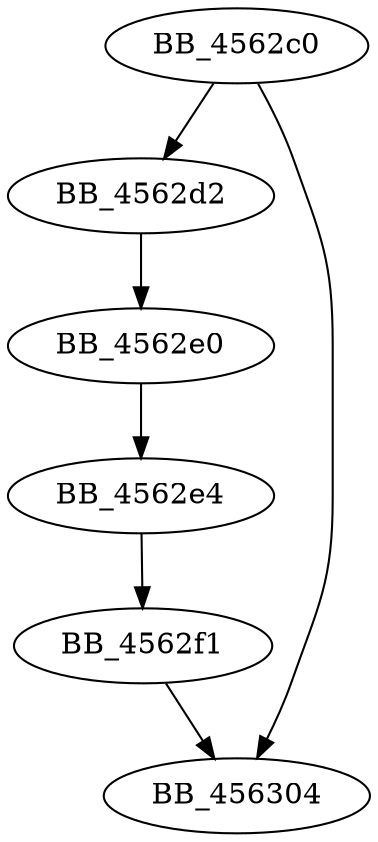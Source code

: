 DiGraph sub_4562C0{
BB_4562c0->BB_4562d2
BB_4562c0->BB_456304
BB_4562d2->BB_4562e0
BB_4562e0->BB_4562e4
BB_4562e4->BB_4562f1
BB_4562f1->BB_456304
}
